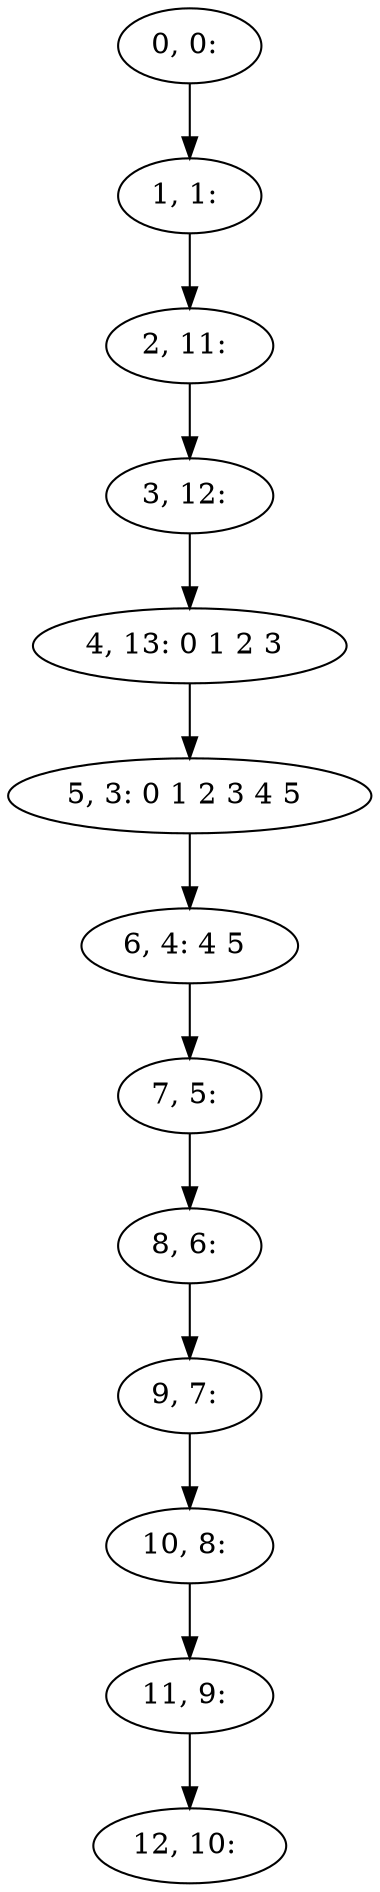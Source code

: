 digraph G {
0[label="0, 0: "];
1[label="1, 1: "];
2[label="2, 11: "];
3[label="3, 12: "];
4[label="4, 13: 0 1 2 3 "];
5[label="5, 3: 0 1 2 3 4 5 "];
6[label="6, 4: 4 5 "];
7[label="7, 5: "];
8[label="8, 6: "];
9[label="9, 7: "];
10[label="10, 8: "];
11[label="11, 9: "];
12[label="12, 10: "];
0->1 ;
1->2 ;
2->3 ;
3->4 ;
4->5 ;
5->6 ;
6->7 ;
7->8 ;
8->9 ;
9->10 ;
10->11 ;
11->12 ;
}
